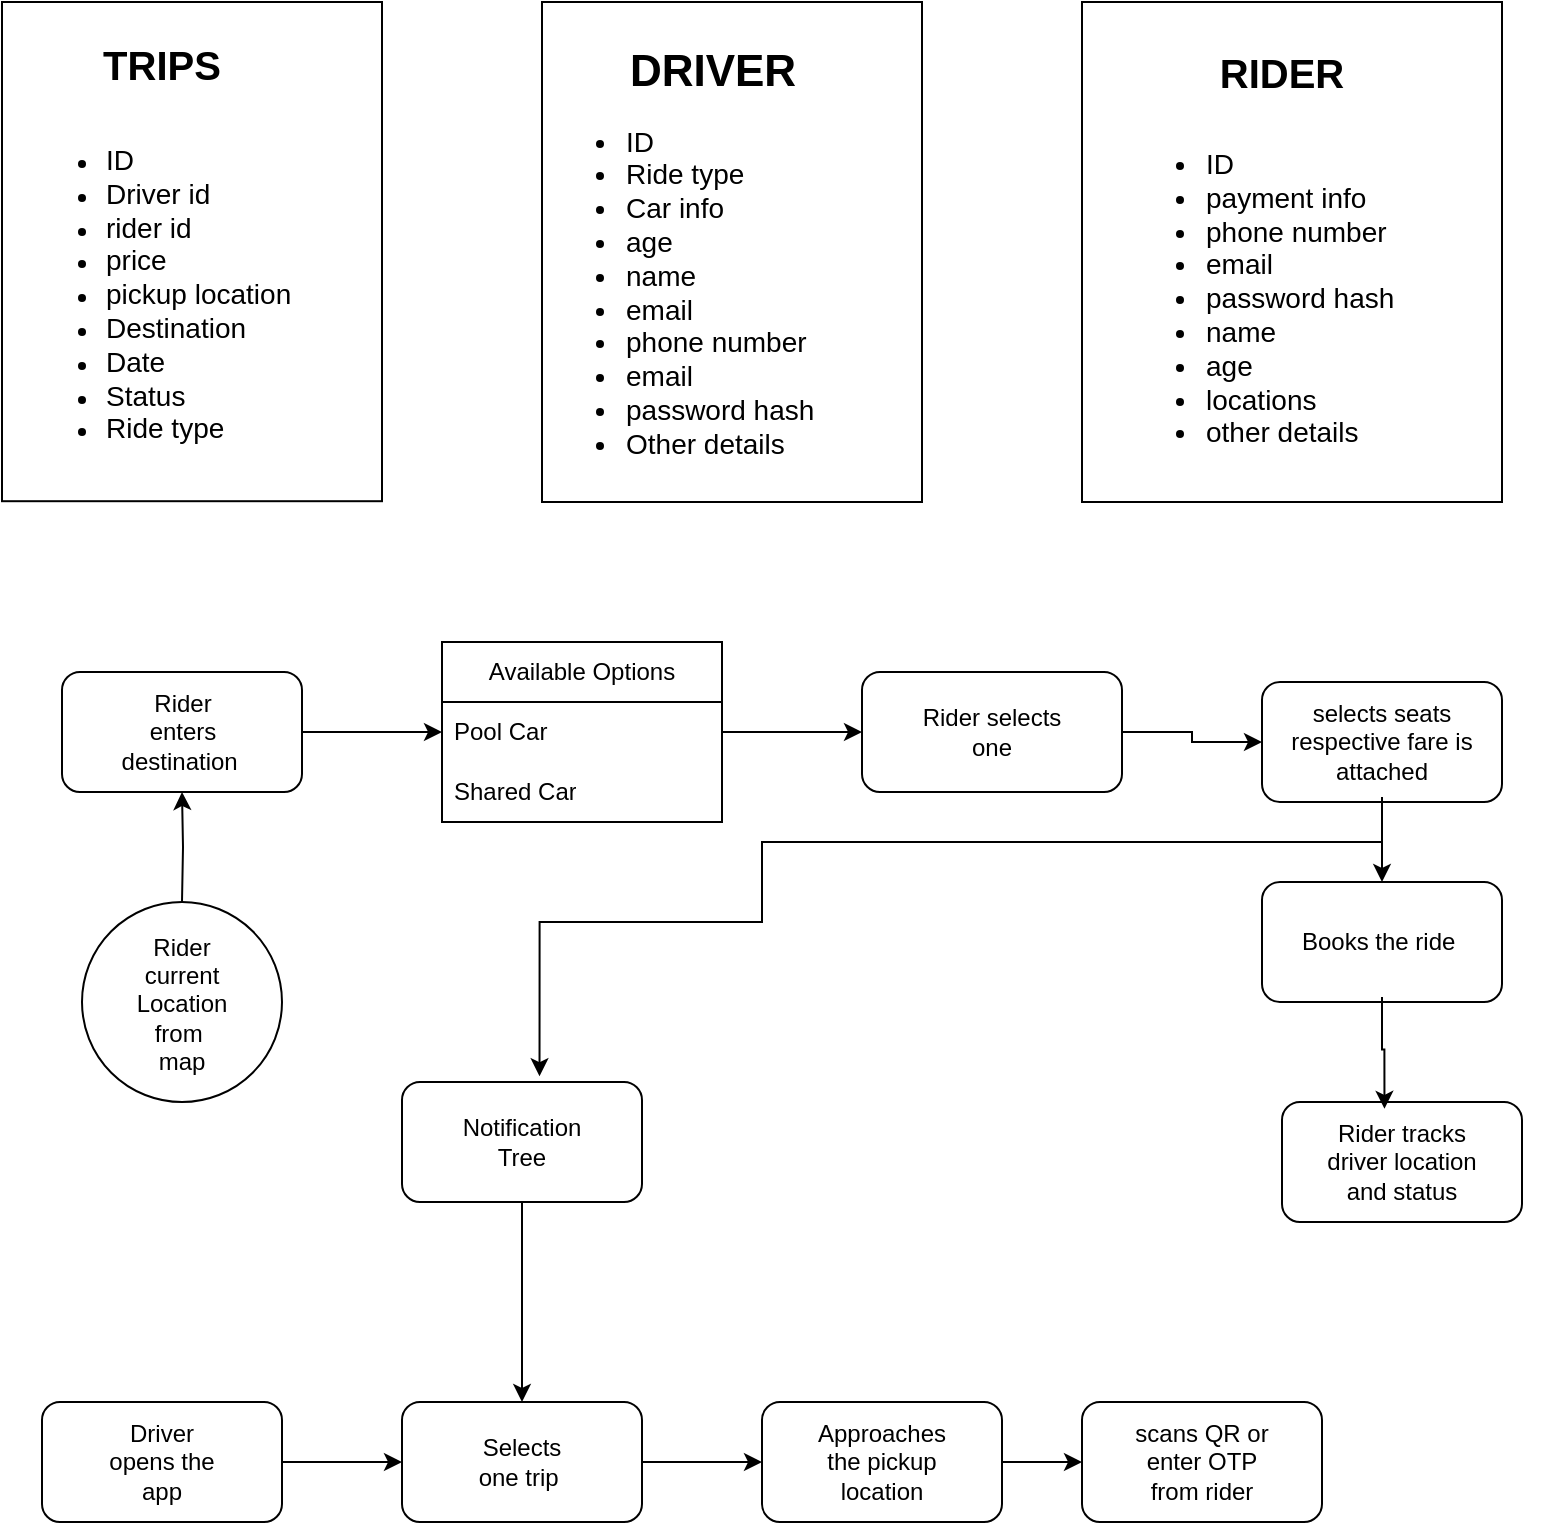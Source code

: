 <mxfile version="24.7.7">
  <diagram name="Page-1" id="VFngx8alxgX0edXpD1Mb">
    <mxGraphModel dx="1050" dy="579" grid="1" gridSize="10" guides="1" tooltips="1" connect="1" arrows="1" fold="1" page="1" pageScale="1" pageWidth="850" pageHeight="1100" math="0" shadow="0">
      <root>
        <mxCell id="0" />
        <mxCell id="1" parent="0" />
        <mxCell id="ie63YeDP68cIISli7fVT-5" value="" style="group" vertex="1" connectable="0" parent="1">
          <mxGeometry x="50" y="100" width="190" height="260" as="geometry" />
        </mxCell>
        <mxCell id="ie63YeDP68cIISli7fVT-2" value="" style="rounded=0;whiteSpace=wrap;html=1;" vertex="1" parent="ie63YeDP68cIISli7fVT-5">
          <mxGeometry width="190" height="249.6" as="geometry" />
        </mxCell>
        <mxCell id="ie63YeDP68cIISli7fVT-3" value="&lt;font style=&quot;font-size: 20px;&quot;&gt;&lt;b&gt;TRIPS&lt;/b&gt;&lt;/font&gt;" style="text;html=1;align=center;verticalAlign=middle;whiteSpace=wrap;rounded=0;strokeWidth=4;" vertex="1" parent="ie63YeDP68cIISli7fVT-5">
          <mxGeometry x="30" y="10.4" width="100" height="41.6" as="geometry" />
        </mxCell>
        <mxCell id="ie63YeDP68cIISli7fVT-4" value="&lt;ul&gt;&lt;li&gt;&lt;font style=&quot;font-size: 14px;&quot;&gt;ID&lt;/font&gt;&lt;/li&gt;&lt;li&gt;&lt;font style=&quot;font-size: 14px;&quot;&gt;Driver id&lt;/font&gt;&lt;/li&gt;&lt;li&gt;&lt;font style=&quot;font-size: 14px;&quot;&gt;rider id&lt;/font&gt;&lt;/li&gt;&lt;li&gt;&lt;font style=&quot;font-size: 14px;&quot;&gt;price&lt;/font&gt;&lt;/li&gt;&lt;li&gt;&lt;font style=&quot;font-size: 14px;&quot;&gt;pickup location&lt;/font&gt;&lt;/li&gt;&lt;li&gt;&lt;font style=&quot;font-size: 14px;&quot;&gt;Destination&lt;/font&gt;&lt;/li&gt;&lt;li&gt;&lt;font style=&quot;font-size: 14px;&quot;&gt;Date&lt;/font&gt;&lt;/li&gt;&lt;li&gt;&lt;font style=&quot;font-size: 14px;&quot;&gt;Status&lt;/font&gt;&lt;/li&gt;&lt;li&gt;&lt;font style=&quot;font-size: 14px;&quot;&gt;Ride type&lt;/font&gt;&lt;/li&gt;&lt;/ul&gt;" style="text;html=1;align=left;verticalAlign=middle;whiteSpace=wrap;rounded=0;" vertex="1" parent="ie63YeDP68cIISli7fVT-5">
          <mxGeometry x="10" y="62.4" width="140" height="166.4" as="geometry" />
        </mxCell>
        <mxCell id="ie63YeDP68cIISli7fVT-12" value="" style="group" vertex="1" connectable="0" parent="1">
          <mxGeometry x="320" y="100" width="190" height="250" as="geometry" />
        </mxCell>
        <mxCell id="ie63YeDP68cIISli7fVT-6" value="" style="rounded=0;whiteSpace=wrap;html=1;" vertex="1" parent="ie63YeDP68cIISli7fVT-12">
          <mxGeometry width="190" height="250" as="geometry" />
        </mxCell>
        <mxCell id="ie63YeDP68cIISli7fVT-10" value="DRIVER" style="text;html=1;align=center;verticalAlign=middle;whiteSpace=wrap;rounded=0;fontStyle=1;fontSize=22;" vertex="1" parent="ie63YeDP68cIISli7fVT-12">
          <mxGeometry x="37.5" y="20" width="95" height="30" as="geometry" />
        </mxCell>
        <mxCell id="ie63YeDP68cIISli7fVT-11" value="&lt;ul style=&quot;font-size: 14px;&quot;&gt;&lt;li style=&quot;font-size: 14px;&quot;&gt;ID&lt;/li&gt;&lt;li style=&quot;font-size: 14px;&quot;&gt;Ride type&lt;/li&gt;&lt;li style=&quot;font-size: 14px;&quot;&gt;Car info&lt;/li&gt;&lt;li style=&quot;font-size: 14px;&quot;&gt;age&amp;nbsp;&lt;/li&gt;&lt;li style=&quot;font-size: 14px;&quot;&gt;name&lt;/li&gt;&lt;li style=&quot;font-size: 14px;&quot;&gt;email&lt;/li&gt;&lt;li style=&quot;font-size: 14px;&quot;&gt;phone number&lt;/li&gt;&lt;li style=&quot;font-size: 14px;&quot;&gt;email&lt;/li&gt;&lt;li style=&quot;font-size: 14px;&quot;&gt;password hash&lt;/li&gt;&lt;li style=&quot;font-size: 14px;&quot;&gt;Other details&lt;/li&gt;&lt;/ul&gt;" style="text;html=1;align=left;verticalAlign=middle;whiteSpace=wrap;rounded=0;fontSize=14;" vertex="1" parent="ie63YeDP68cIISli7fVT-12">
          <mxGeometry y="60" width="152.5" height="170" as="geometry" />
        </mxCell>
        <mxCell id="ie63YeDP68cIISli7fVT-16" value="" style="group" vertex="1" connectable="0" parent="1">
          <mxGeometry x="590" y="100" width="210" height="250" as="geometry" />
        </mxCell>
        <mxCell id="ie63YeDP68cIISli7fVT-13" value="" style="rounded=0;whiteSpace=wrap;html=1;" vertex="1" parent="ie63YeDP68cIISli7fVT-16">
          <mxGeometry width="210" height="250" as="geometry" />
        </mxCell>
        <mxCell id="ie63YeDP68cIISli7fVT-14" value="&lt;b&gt;&lt;font style=&quot;font-size: 20px;&quot;&gt;RIDER&lt;/font&gt;&lt;/b&gt;" style="text;html=1;align=center;verticalAlign=middle;whiteSpace=wrap;rounded=0;" vertex="1" parent="ie63YeDP68cIISli7fVT-16">
          <mxGeometry x="70" y="20" width="60" height="30" as="geometry" />
        </mxCell>
        <mxCell id="ie63YeDP68cIISli7fVT-15" value="&lt;ul style=&quot;font-size: 14px;&quot;&gt;&lt;li&gt;ID&lt;/li&gt;&lt;li&gt;payment info&lt;/li&gt;&lt;li&gt;phone number&amp;nbsp;&lt;/li&gt;&lt;li&gt;email&amp;nbsp;&lt;/li&gt;&lt;li&gt;password hash&lt;/li&gt;&lt;li&gt;name&lt;/li&gt;&lt;li&gt;age&lt;/li&gt;&lt;li&gt;locations&lt;/li&gt;&lt;li&gt;other details&lt;/li&gt;&lt;/ul&gt;" style="text;html=1;align=left;verticalAlign=middle;whiteSpace=wrap;rounded=0;" vertex="1" parent="ie63YeDP68cIISli7fVT-16">
          <mxGeometry x="20" y="65" width="160" height="165" as="geometry" />
        </mxCell>
        <mxCell id="ie63YeDP68cIISli7fVT-29" value="" style="group" vertex="1" connectable="0" parent="1">
          <mxGeometry x="80" y="435" width="120" height="60" as="geometry" />
        </mxCell>
        <mxCell id="ie63YeDP68cIISli7fVT-28" value="" style="rounded=1;whiteSpace=wrap;html=1;" vertex="1" parent="ie63YeDP68cIISli7fVT-29">
          <mxGeometry width="120" height="60" as="geometry" />
        </mxCell>
        <mxCell id="ie63YeDP68cIISli7fVT-27" value="Rider enters destination&amp;nbsp;" style="text;html=1;align=center;verticalAlign=middle;whiteSpace=wrap;rounded=0;" vertex="1" parent="ie63YeDP68cIISli7fVT-29">
          <mxGeometry x="27.5" y="15" width="65" height="30" as="geometry" />
        </mxCell>
        <mxCell id="ie63YeDP68cIISli7fVT-37" value="" style="group" vertex="1" connectable="0" parent="1">
          <mxGeometry x="480" y="435" width="130" height="60" as="geometry" />
        </mxCell>
        <mxCell id="ie63YeDP68cIISli7fVT-36" value="" style="rounded=1;whiteSpace=wrap;html=1;" vertex="1" parent="ie63YeDP68cIISli7fVT-37">
          <mxGeometry width="130" height="60" as="geometry" />
        </mxCell>
        <mxCell id="ie63YeDP68cIISli7fVT-35" value="Rider selects one" style="text;html=1;align=center;verticalAlign=middle;whiteSpace=wrap;rounded=0;" vertex="1" parent="ie63YeDP68cIISli7fVT-37">
          <mxGeometry x="27.083" y="10.0" width="75.833" height="40.0" as="geometry" />
        </mxCell>
        <mxCell id="ie63YeDP68cIISli7fVT-44" value="" style="group" vertex="1" connectable="0" parent="1">
          <mxGeometry x="680" y="440" width="140" height="70" as="geometry" />
        </mxCell>
        <mxCell id="ie63YeDP68cIISli7fVT-68" value="" style="group" vertex="1" connectable="0" parent="ie63YeDP68cIISli7fVT-44">
          <mxGeometry width="120" height="60" as="geometry" />
        </mxCell>
        <mxCell id="ie63YeDP68cIISli7fVT-45" value="" style="rounded=1;whiteSpace=wrap;html=1;" vertex="1" parent="ie63YeDP68cIISli7fVT-68">
          <mxGeometry width="120" height="60" as="geometry" />
        </mxCell>
        <mxCell id="ie63YeDP68cIISli7fVT-54" value="selects seats&lt;div&gt;respective fare is attached&lt;/div&gt;" style="text;html=1;align=center;verticalAlign=middle;whiteSpace=wrap;rounded=0;" vertex="1" parent="ie63YeDP68cIISli7fVT-68">
          <mxGeometry x="5" y="2.5" width="110" height="55" as="geometry" />
        </mxCell>
        <mxCell id="ie63YeDP68cIISli7fVT-47" value="Available Options" style="swimlane;fontStyle=0;childLayout=stackLayout;horizontal=1;startSize=30;horizontalStack=0;resizeParent=1;resizeParentMax=0;resizeLast=0;collapsible=1;marginBottom=0;whiteSpace=wrap;html=1;" vertex="1" parent="1">
          <mxGeometry x="270" y="420" width="140" height="90" as="geometry">
            <mxRectangle x="285" y="420" width="130" height="30" as="alternateBounds" />
          </mxGeometry>
        </mxCell>
        <mxCell id="ie63YeDP68cIISli7fVT-48" value="Pool Car" style="text;strokeColor=none;fillColor=none;align=left;verticalAlign=middle;spacingLeft=4;spacingRight=4;overflow=hidden;points=[[0,0.5],[1,0.5]];portConstraint=eastwest;rotatable=0;whiteSpace=wrap;html=1;" vertex="1" parent="ie63YeDP68cIISli7fVT-47">
          <mxGeometry y="30" width="140" height="30" as="geometry" />
        </mxCell>
        <mxCell id="ie63YeDP68cIISli7fVT-49" value="Shared Car" style="text;strokeColor=none;fillColor=none;align=left;verticalAlign=middle;spacingLeft=4;spacingRight=4;overflow=hidden;points=[[0,0.5],[1,0.5]];portConstraint=eastwest;rotatable=0;whiteSpace=wrap;html=1;" vertex="1" parent="ie63YeDP68cIISli7fVT-47">
          <mxGeometry y="60" width="140" height="30" as="geometry" />
        </mxCell>
        <mxCell id="ie63YeDP68cIISli7fVT-51" style="edgeStyle=orthogonalEdgeStyle;rounded=0;orthogonalLoop=1;jettySize=auto;html=1;entryX=0;entryY=0.5;entryDx=0;entryDy=0;" edge="1" parent="1" source="ie63YeDP68cIISli7fVT-28" target="ie63YeDP68cIISli7fVT-48">
          <mxGeometry relative="1" as="geometry" />
        </mxCell>
        <mxCell id="ie63YeDP68cIISli7fVT-52" style="edgeStyle=orthogonalEdgeStyle;rounded=0;orthogonalLoop=1;jettySize=auto;html=1;exitX=1;exitY=0.5;exitDx=0;exitDy=0;" edge="1" parent="1" source="ie63YeDP68cIISli7fVT-48" target="ie63YeDP68cIISli7fVT-36">
          <mxGeometry relative="1" as="geometry" />
        </mxCell>
        <mxCell id="ie63YeDP68cIISli7fVT-53" style="edgeStyle=orthogonalEdgeStyle;rounded=0;orthogonalLoop=1;jettySize=auto;html=1;entryX=0;entryY=0.5;entryDx=0;entryDy=0;" edge="1" parent="1" source="ie63YeDP68cIISli7fVT-36" target="ie63YeDP68cIISli7fVT-45">
          <mxGeometry relative="1" as="geometry" />
        </mxCell>
        <mxCell id="ie63YeDP68cIISli7fVT-60" value="" style="group" vertex="1" connectable="0" parent="1">
          <mxGeometry x="90" y="550" width="100" height="100" as="geometry" />
        </mxCell>
        <mxCell id="ie63YeDP68cIISli7fVT-57" value="" style="ellipse;whiteSpace=wrap;html=1;aspect=fixed;" vertex="1" parent="ie63YeDP68cIISli7fVT-60">
          <mxGeometry width="100" height="100" as="geometry" />
        </mxCell>
        <mxCell id="ie63YeDP68cIISli7fVT-58" value="Rider&lt;div&gt;current Location&lt;div&gt;from&amp;nbsp;&lt;/div&gt;&lt;div&gt;map&lt;/div&gt;&lt;/div&gt;" style="text;html=1;align=center;verticalAlign=middle;whiteSpace=wrap;rounded=0;" vertex="1" parent="ie63YeDP68cIISli7fVT-60">
          <mxGeometry x="10" y="11.87" width="80" height="78.13" as="geometry" />
        </mxCell>
        <mxCell id="ie63YeDP68cIISli7fVT-61" style="edgeStyle=orthogonalEdgeStyle;rounded=0;orthogonalLoop=1;jettySize=auto;html=1;entryX=0.5;entryY=1;entryDx=0;entryDy=0;" edge="1" parent="1" target="ie63YeDP68cIISli7fVT-28">
          <mxGeometry relative="1" as="geometry">
            <mxPoint x="140" y="550" as="sourcePoint" />
          </mxGeometry>
        </mxCell>
        <mxCell id="ie63YeDP68cIISli7fVT-70" value="" style="group" vertex="1" connectable="0" parent="1">
          <mxGeometry x="680" y="540" width="120" height="60" as="geometry" />
        </mxCell>
        <mxCell id="ie63YeDP68cIISli7fVT-71" value="" style="rounded=1;whiteSpace=wrap;html=1;" vertex="1" parent="ie63YeDP68cIISli7fVT-70">
          <mxGeometry width="120" height="60" as="geometry" />
        </mxCell>
        <mxCell id="ie63YeDP68cIISli7fVT-72" value="Books the ride&amp;nbsp;" style="text;html=1;align=center;verticalAlign=middle;whiteSpace=wrap;rounded=0;" vertex="1" parent="ie63YeDP68cIISli7fVT-70">
          <mxGeometry x="5" y="2.5" width="110" height="55" as="geometry" />
        </mxCell>
        <mxCell id="ie63YeDP68cIISli7fVT-73" style="edgeStyle=orthogonalEdgeStyle;rounded=0;orthogonalLoop=1;jettySize=auto;html=1;exitX=0.5;exitY=1;exitDx=0;exitDy=0;entryX=0.5;entryY=0;entryDx=0;entryDy=0;" edge="1" parent="1" source="ie63YeDP68cIISli7fVT-54" target="ie63YeDP68cIISli7fVT-71">
          <mxGeometry relative="1" as="geometry">
            <Array as="points">
              <mxPoint x="740" y="520" />
              <mxPoint x="740" y="520" />
            </Array>
          </mxGeometry>
        </mxCell>
        <mxCell id="ie63YeDP68cIISli7fVT-76" value="" style="group" vertex="1" connectable="0" parent="1">
          <mxGeometry x="70" y="800" width="120" height="60" as="geometry" />
        </mxCell>
        <mxCell id="ie63YeDP68cIISli7fVT-74" value="" style="rounded=1;whiteSpace=wrap;html=1;" vertex="1" parent="ie63YeDP68cIISli7fVT-76">
          <mxGeometry width="120" height="60" as="geometry" />
        </mxCell>
        <mxCell id="ie63YeDP68cIISli7fVT-75" value="Driver opens the app" style="text;html=1;align=center;verticalAlign=middle;whiteSpace=wrap;rounded=0;" vertex="1" parent="ie63YeDP68cIISli7fVT-76">
          <mxGeometry x="30" y="15" width="60" height="30" as="geometry" />
        </mxCell>
        <mxCell id="ie63YeDP68cIISli7fVT-78" value="" style="group" vertex="1" connectable="0" parent="1">
          <mxGeometry x="430" y="800" width="120" height="60" as="geometry" />
        </mxCell>
        <mxCell id="ie63YeDP68cIISli7fVT-79" value="" style="rounded=1;whiteSpace=wrap;html=1;" vertex="1" parent="ie63YeDP68cIISli7fVT-78">
          <mxGeometry width="120" height="60" as="geometry" />
        </mxCell>
        <mxCell id="ie63YeDP68cIISli7fVT-80" value="Approaches the pickup location" style="text;html=1;align=center;verticalAlign=middle;whiteSpace=wrap;rounded=0;" vertex="1" parent="ie63YeDP68cIISli7fVT-78">
          <mxGeometry x="30" y="15" width="60" height="30" as="geometry" />
        </mxCell>
        <mxCell id="ie63YeDP68cIISli7fVT-82" value="" style="group" vertex="1" connectable="0" parent="1">
          <mxGeometry x="250" y="640" width="120" height="60" as="geometry" />
        </mxCell>
        <mxCell id="ie63YeDP68cIISli7fVT-83" value="" style="rounded=1;whiteSpace=wrap;html=1;" vertex="1" parent="ie63YeDP68cIISli7fVT-82">
          <mxGeometry width="120" height="60" as="geometry" />
        </mxCell>
        <mxCell id="ie63YeDP68cIISli7fVT-84" value="Notification Tree" style="text;html=1;align=center;verticalAlign=middle;whiteSpace=wrap;rounded=0;" vertex="1" parent="ie63YeDP68cIISli7fVT-82">
          <mxGeometry x="30" y="15" width="60" height="30" as="geometry" />
        </mxCell>
        <mxCell id="ie63YeDP68cIISli7fVT-88" style="edgeStyle=orthogonalEdgeStyle;rounded=0;orthogonalLoop=1;jettySize=auto;html=1;entryX=0.573;entryY=-0.048;entryDx=0;entryDy=0;entryPerimeter=0;" edge="1" parent="1" source="ie63YeDP68cIISli7fVT-54" target="ie63YeDP68cIISli7fVT-83">
          <mxGeometry relative="1" as="geometry">
            <mxPoint x="510" y="540" as="targetPoint" />
            <Array as="points">
              <mxPoint x="740" y="520" />
              <mxPoint x="430" y="520" />
              <mxPoint x="430" y="560" />
              <mxPoint x="319" y="560" />
            </Array>
          </mxGeometry>
        </mxCell>
        <mxCell id="ie63YeDP68cIISli7fVT-90" value="" style="group" vertex="1" connectable="0" parent="1">
          <mxGeometry x="250" y="800" width="120" height="60" as="geometry" />
        </mxCell>
        <mxCell id="ie63YeDP68cIISli7fVT-91" value="" style="rounded=1;whiteSpace=wrap;html=1;" vertex="1" parent="ie63YeDP68cIISli7fVT-90">
          <mxGeometry width="120" height="60" as="geometry" />
        </mxCell>
        <mxCell id="ie63YeDP68cIISli7fVT-92" value="Selects one trip&amp;nbsp;" style="text;html=1;align=center;verticalAlign=middle;whiteSpace=wrap;rounded=0;" vertex="1" parent="ie63YeDP68cIISli7fVT-90">
          <mxGeometry x="30" y="15" width="60" height="30" as="geometry" />
        </mxCell>
        <mxCell id="ie63YeDP68cIISli7fVT-93" style="edgeStyle=orthogonalEdgeStyle;rounded=0;orthogonalLoop=1;jettySize=auto;html=1;exitX=1;exitY=0.5;exitDx=0;exitDy=0;" edge="1" parent="1" source="ie63YeDP68cIISli7fVT-74" target="ie63YeDP68cIISli7fVT-91">
          <mxGeometry relative="1" as="geometry" />
        </mxCell>
        <mxCell id="ie63YeDP68cIISli7fVT-94" style="edgeStyle=orthogonalEdgeStyle;rounded=0;orthogonalLoop=1;jettySize=auto;html=1;exitX=0.5;exitY=1;exitDx=0;exitDy=0;entryX=0.5;entryY=0;entryDx=0;entryDy=0;" edge="1" parent="1" source="ie63YeDP68cIISli7fVT-83" target="ie63YeDP68cIISli7fVT-91">
          <mxGeometry relative="1" as="geometry" />
        </mxCell>
        <mxCell id="ie63YeDP68cIISli7fVT-96" style="edgeStyle=orthogonalEdgeStyle;rounded=0;orthogonalLoop=1;jettySize=auto;html=1;entryX=0;entryY=0.5;entryDx=0;entryDy=0;" edge="1" parent="1" source="ie63YeDP68cIISli7fVT-91" target="ie63YeDP68cIISli7fVT-79">
          <mxGeometry relative="1" as="geometry" />
        </mxCell>
        <mxCell id="ie63YeDP68cIISli7fVT-97" value="" style="group" vertex="1" connectable="0" parent="1">
          <mxGeometry x="590" y="800" width="120" height="60" as="geometry" />
        </mxCell>
        <mxCell id="ie63YeDP68cIISli7fVT-98" value="" style="rounded=1;whiteSpace=wrap;html=1;" vertex="1" parent="ie63YeDP68cIISli7fVT-97">
          <mxGeometry width="120" height="60" as="geometry" />
        </mxCell>
        <mxCell id="ie63YeDP68cIISli7fVT-99" value="scans QR or enter OTP from rider" style="text;html=1;align=center;verticalAlign=middle;whiteSpace=wrap;rounded=0;" vertex="1" parent="ie63YeDP68cIISli7fVT-97">
          <mxGeometry x="20" y="7.5" width="80" height="45" as="geometry" />
        </mxCell>
        <mxCell id="ie63YeDP68cIISli7fVT-100" style="edgeStyle=orthogonalEdgeStyle;rounded=0;orthogonalLoop=1;jettySize=auto;html=1;entryX=0;entryY=0.5;entryDx=0;entryDy=0;" edge="1" parent="1" source="ie63YeDP68cIISli7fVT-79" target="ie63YeDP68cIISli7fVT-98">
          <mxGeometry relative="1" as="geometry" />
        </mxCell>
        <mxCell id="ie63YeDP68cIISli7fVT-101" value="" style="group" vertex="1" connectable="0" parent="1">
          <mxGeometry x="690" y="650" width="120" height="60" as="geometry" />
        </mxCell>
        <mxCell id="ie63YeDP68cIISli7fVT-102" value="" style="rounded=1;whiteSpace=wrap;html=1;" vertex="1" parent="ie63YeDP68cIISli7fVT-101">
          <mxGeometry width="120" height="60" as="geometry" />
        </mxCell>
        <mxCell id="ie63YeDP68cIISli7fVT-103" value="Rider tracks driver location and status" style="text;html=1;align=center;verticalAlign=middle;whiteSpace=wrap;rounded=0;" vertex="1" parent="ie63YeDP68cIISli7fVT-101">
          <mxGeometry x="15" y="7.5" width="90" height="45" as="geometry" />
        </mxCell>
        <mxCell id="ie63YeDP68cIISli7fVT-104" style="edgeStyle=orthogonalEdgeStyle;rounded=0;orthogonalLoop=1;jettySize=auto;html=1;entryX=0.427;entryY=0.057;entryDx=0;entryDy=0;entryPerimeter=0;" edge="1" parent="1" source="ie63YeDP68cIISli7fVT-72" target="ie63YeDP68cIISli7fVT-102">
          <mxGeometry relative="1" as="geometry" />
        </mxCell>
      </root>
    </mxGraphModel>
  </diagram>
</mxfile>
